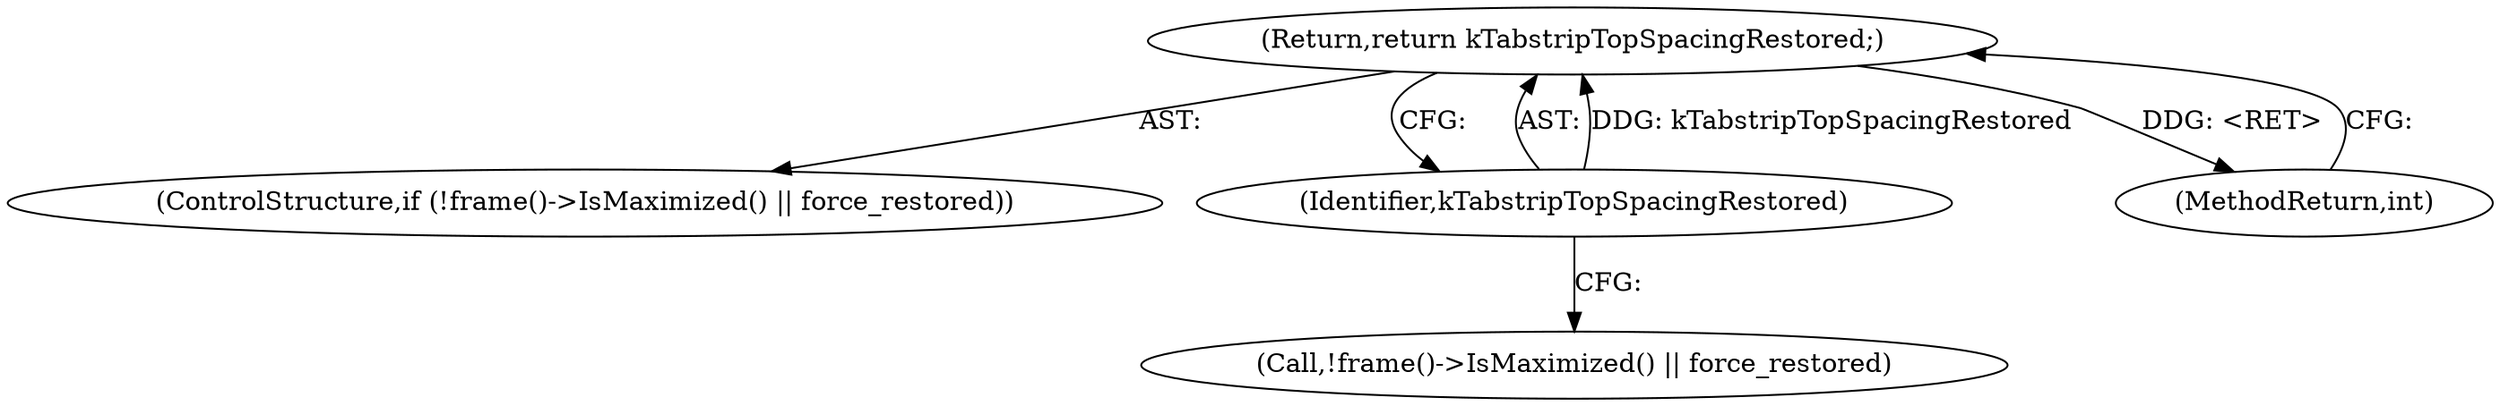 digraph "1_Chrome_7ee3acb08d9de663e5ec3148ee98b666cd32ad82@del" {
"1000115" [label="(Return,return kTabstripTopSpacingRestored;)"];
"1000116" [label="(Identifier,kTabstripTopSpacingRestored)"];
"1000111" [label="(Call,!frame()->IsMaximized() || force_restored)"];
"1000110" [label="(ControlStructure,if (!frame()->IsMaximized() || force_restored))"];
"1000116" [label="(Identifier,kTabstripTopSpacingRestored)"];
"1000115" [label="(Return,return kTabstripTopSpacingRestored;)"];
"1000119" [label="(MethodReturn,int)"];
"1000115" -> "1000110"  [label="AST: "];
"1000115" -> "1000116"  [label="CFG: "];
"1000116" -> "1000115"  [label="AST: "];
"1000119" -> "1000115"  [label="CFG: "];
"1000115" -> "1000119"  [label="DDG: <RET>"];
"1000116" -> "1000115"  [label="DDG: kTabstripTopSpacingRestored"];
"1000116" -> "1000111"  [label="CFG: "];
}
